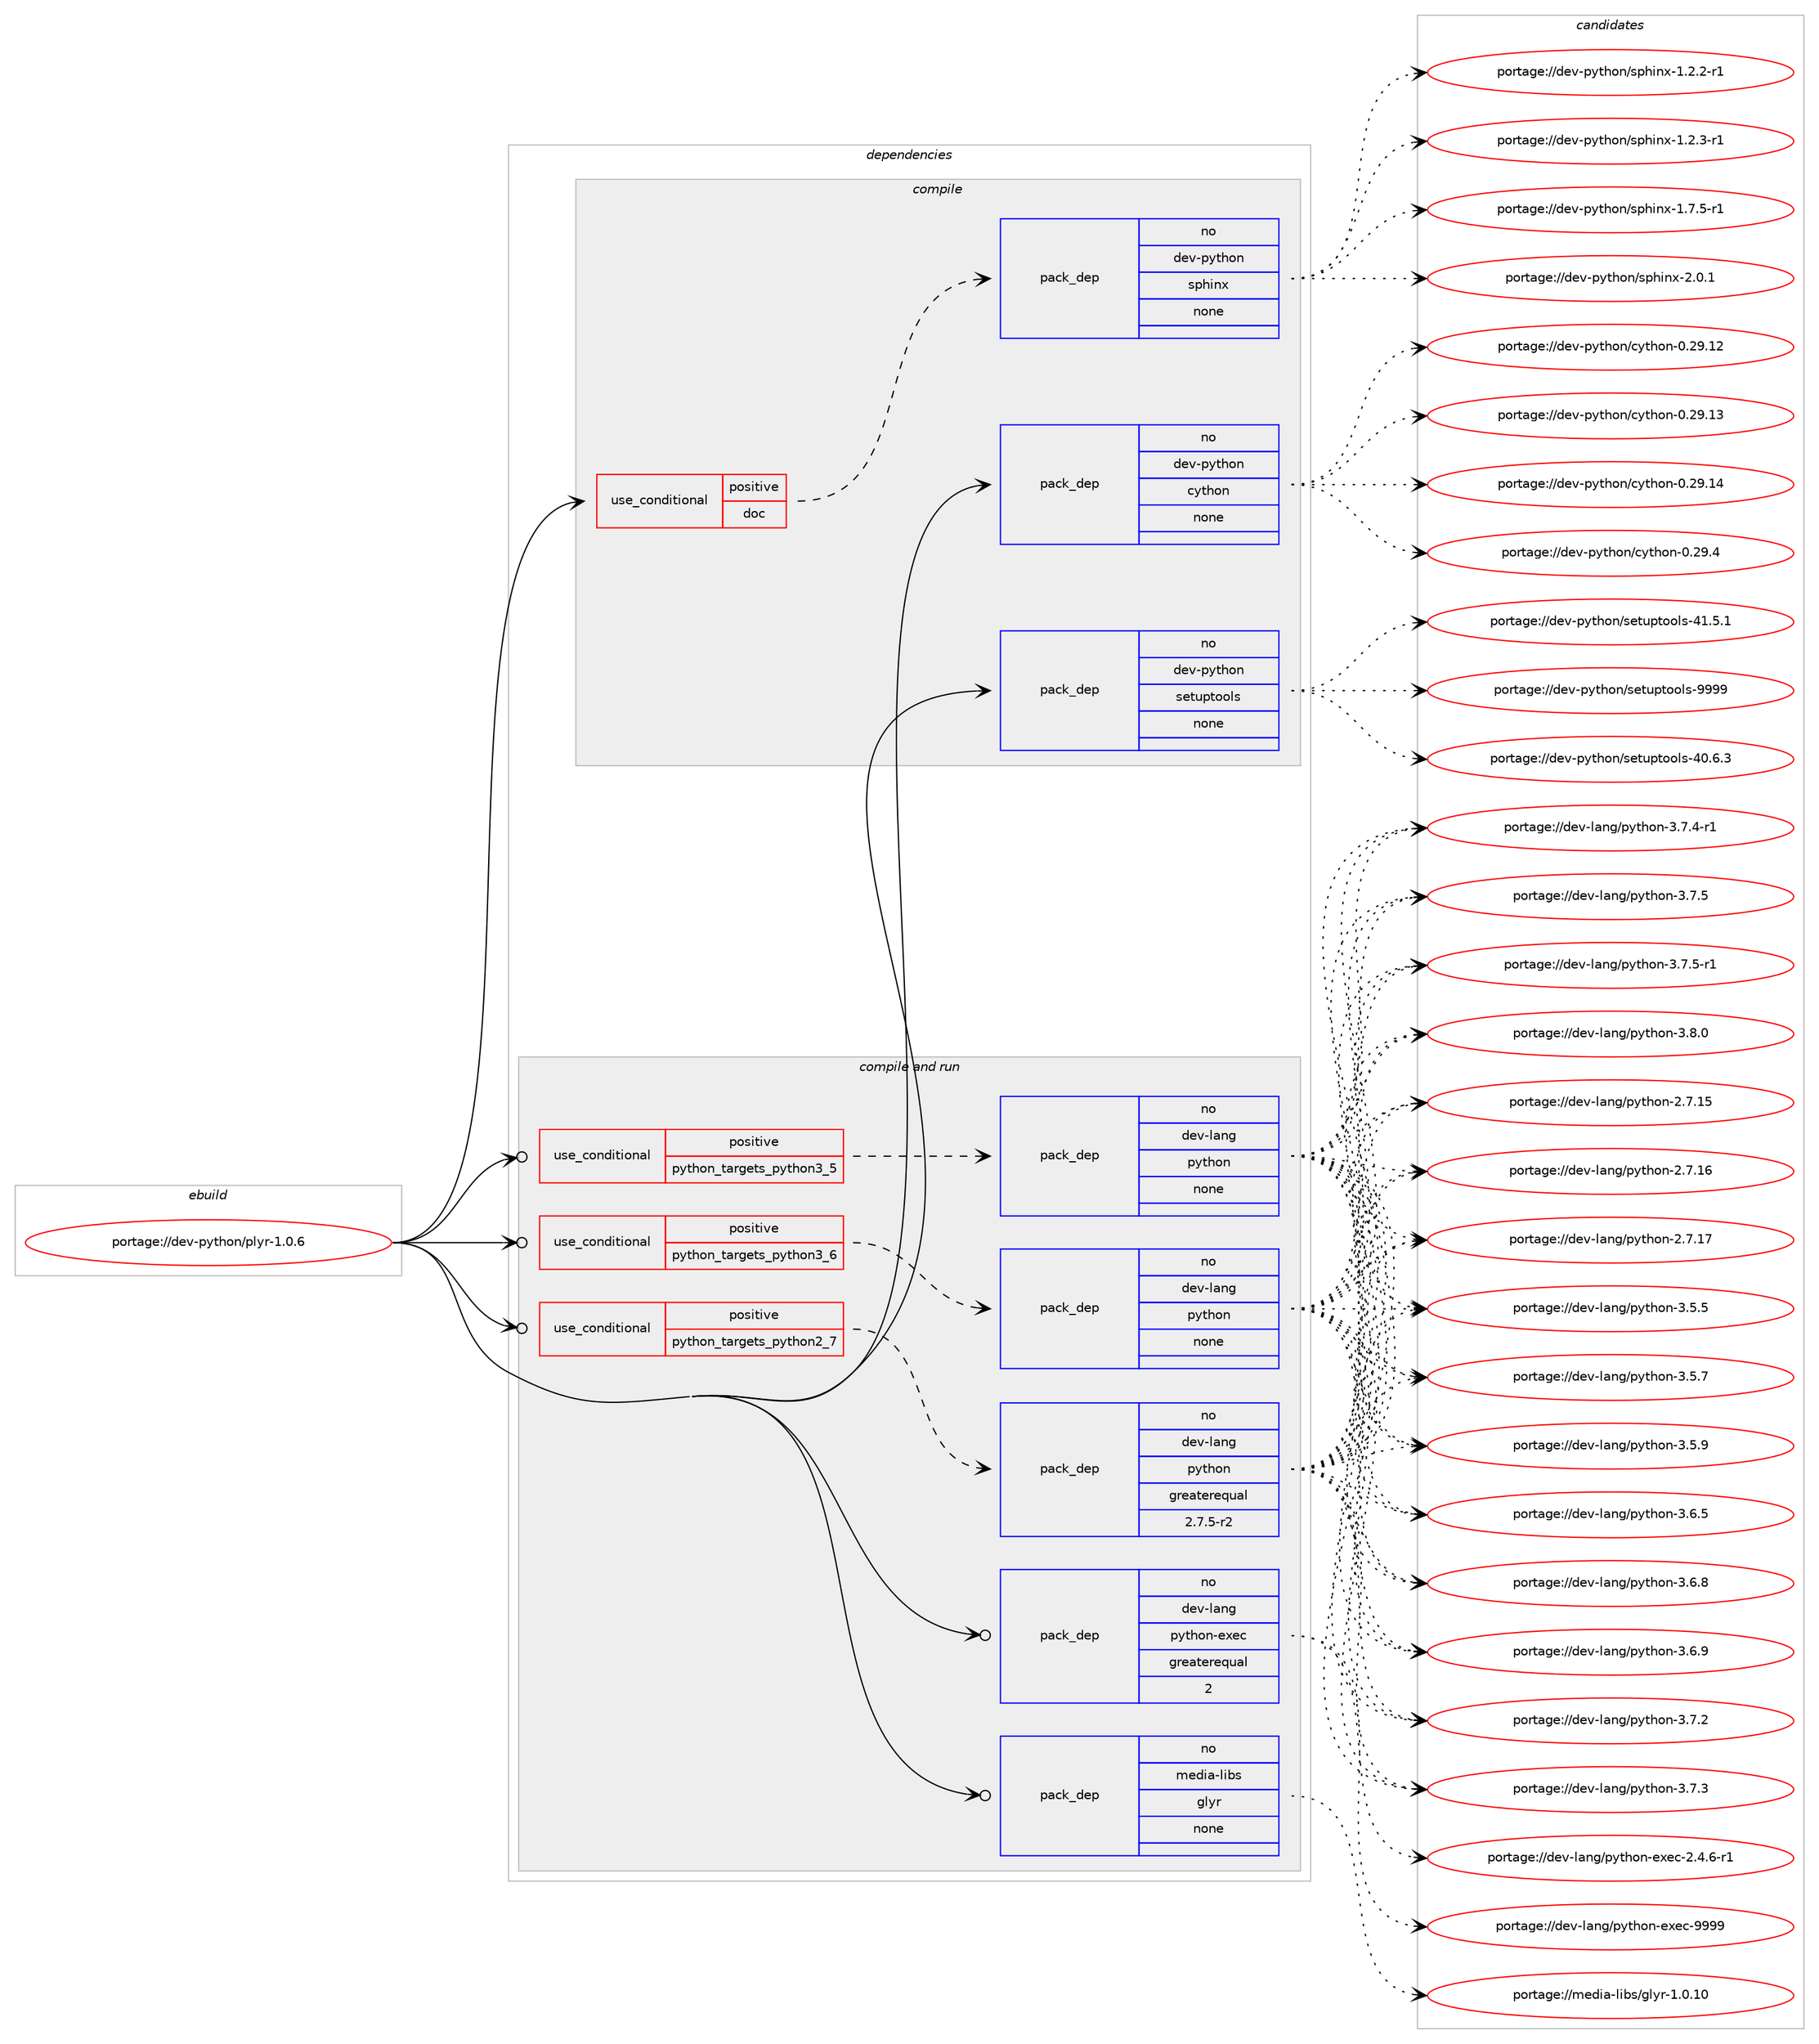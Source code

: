 digraph prolog {

# *************
# Graph options
# *************

newrank=true;
concentrate=true;
compound=true;
graph [rankdir=LR,fontname=Helvetica,fontsize=10,ranksep=1.5];#, ranksep=2.5, nodesep=0.2];
edge  [arrowhead=vee];
node  [fontname=Helvetica,fontsize=10];

# **********
# The ebuild
# **********

subgraph cluster_leftcol {
color=gray;
rank=same;
label=<<i>ebuild</i>>;
id [label="portage://dev-python/plyr-1.0.6", color=red, width=4, href="../dev-python/plyr-1.0.6.svg"];
}

# ****************
# The dependencies
# ****************

subgraph cluster_midcol {
color=gray;
label=<<i>dependencies</i>>;
subgraph cluster_compile {
fillcolor="#eeeeee";
style=filled;
label=<<i>compile</i>>;
subgraph cond34130 {
dependency157818 [label=<<TABLE BORDER="0" CELLBORDER="1" CELLSPACING="0" CELLPADDING="4"><TR><TD ROWSPAN="3" CELLPADDING="10">use_conditional</TD></TR><TR><TD>positive</TD></TR><TR><TD>doc</TD></TR></TABLE>>, shape=none, color=red];
subgraph pack120317 {
dependency157819 [label=<<TABLE BORDER="0" CELLBORDER="1" CELLSPACING="0" CELLPADDING="4" WIDTH="220"><TR><TD ROWSPAN="6" CELLPADDING="30">pack_dep</TD></TR><TR><TD WIDTH="110">no</TD></TR><TR><TD>dev-python</TD></TR><TR><TD>sphinx</TD></TR><TR><TD>none</TD></TR><TR><TD></TD></TR></TABLE>>, shape=none, color=blue];
}
dependency157818:e -> dependency157819:w [weight=20,style="dashed",arrowhead="vee"];
}
id:e -> dependency157818:w [weight=20,style="solid",arrowhead="vee"];
subgraph pack120318 {
dependency157820 [label=<<TABLE BORDER="0" CELLBORDER="1" CELLSPACING="0" CELLPADDING="4" WIDTH="220"><TR><TD ROWSPAN="6" CELLPADDING="30">pack_dep</TD></TR><TR><TD WIDTH="110">no</TD></TR><TR><TD>dev-python</TD></TR><TR><TD>cython</TD></TR><TR><TD>none</TD></TR><TR><TD></TD></TR></TABLE>>, shape=none, color=blue];
}
id:e -> dependency157820:w [weight=20,style="solid",arrowhead="vee"];
subgraph pack120319 {
dependency157821 [label=<<TABLE BORDER="0" CELLBORDER="1" CELLSPACING="0" CELLPADDING="4" WIDTH="220"><TR><TD ROWSPAN="6" CELLPADDING="30">pack_dep</TD></TR><TR><TD WIDTH="110">no</TD></TR><TR><TD>dev-python</TD></TR><TR><TD>setuptools</TD></TR><TR><TD>none</TD></TR><TR><TD></TD></TR></TABLE>>, shape=none, color=blue];
}
id:e -> dependency157821:w [weight=20,style="solid",arrowhead="vee"];
}
subgraph cluster_compileandrun {
fillcolor="#eeeeee";
style=filled;
label=<<i>compile and run</i>>;
subgraph cond34131 {
dependency157822 [label=<<TABLE BORDER="0" CELLBORDER="1" CELLSPACING="0" CELLPADDING="4"><TR><TD ROWSPAN="3" CELLPADDING="10">use_conditional</TD></TR><TR><TD>positive</TD></TR><TR><TD>python_targets_python2_7</TD></TR></TABLE>>, shape=none, color=red];
subgraph pack120320 {
dependency157823 [label=<<TABLE BORDER="0" CELLBORDER="1" CELLSPACING="0" CELLPADDING="4" WIDTH="220"><TR><TD ROWSPAN="6" CELLPADDING="30">pack_dep</TD></TR><TR><TD WIDTH="110">no</TD></TR><TR><TD>dev-lang</TD></TR><TR><TD>python</TD></TR><TR><TD>greaterequal</TD></TR><TR><TD>2.7.5-r2</TD></TR></TABLE>>, shape=none, color=blue];
}
dependency157822:e -> dependency157823:w [weight=20,style="dashed",arrowhead="vee"];
}
id:e -> dependency157822:w [weight=20,style="solid",arrowhead="odotvee"];
subgraph cond34132 {
dependency157824 [label=<<TABLE BORDER="0" CELLBORDER="1" CELLSPACING="0" CELLPADDING="4"><TR><TD ROWSPAN="3" CELLPADDING="10">use_conditional</TD></TR><TR><TD>positive</TD></TR><TR><TD>python_targets_python3_5</TD></TR></TABLE>>, shape=none, color=red];
subgraph pack120321 {
dependency157825 [label=<<TABLE BORDER="0" CELLBORDER="1" CELLSPACING="0" CELLPADDING="4" WIDTH="220"><TR><TD ROWSPAN="6" CELLPADDING="30">pack_dep</TD></TR><TR><TD WIDTH="110">no</TD></TR><TR><TD>dev-lang</TD></TR><TR><TD>python</TD></TR><TR><TD>none</TD></TR><TR><TD></TD></TR></TABLE>>, shape=none, color=blue];
}
dependency157824:e -> dependency157825:w [weight=20,style="dashed",arrowhead="vee"];
}
id:e -> dependency157824:w [weight=20,style="solid",arrowhead="odotvee"];
subgraph cond34133 {
dependency157826 [label=<<TABLE BORDER="0" CELLBORDER="1" CELLSPACING="0" CELLPADDING="4"><TR><TD ROWSPAN="3" CELLPADDING="10">use_conditional</TD></TR><TR><TD>positive</TD></TR><TR><TD>python_targets_python3_6</TD></TR></TABLE>>, shape=none, color=red];
subgraph pack120322 {
dependency157827 [label=<<TABLE BORDER="0" CELLBORDER="1" CELLSPACING="0" CELLPADDING="4" WIDTH="220"><TR><TD ROWSPAN="6" CELLPADDING="30">pack_dep</TD></TR><TR><TD WIDTH="110">no</TD></TR><TR><TD>dev-lang</TD></TR><TR><TD>python</TD></TR><TR><TD>none</TD></TR><TR><TD></TD></TR></TABLE>>, shape=none, color=blue];
}
dependency157826:e -> dependency157827:w [weight=20,style="dashed",arrowhead="vee"];
}
id:e -> dependency157826:w [weight=20,style="solid",arrowhead="odotvee"];
subgraph pack120323 {
dependency157828 [label=<<TABLE BORDER="0" CELLBORDER="1" CELLSPACING="0" CELLPADDING="4" WIDTH="220"><TR><TD ROWSPAN="6" CELLPADDING="30">pack_dep</TD></TR><TR><TD WIDTH="110">no</TD></TR><TR><TD>dev-lang</TD></TR><TR><TD>python-exec</TD></TR><TR><TD>greaterequal</TD></TR><TR><TD>2</TD></TR></TABLE>>, shape=none, color=blue];
}
id:e -> dependency157828:w [weight=20,style="solid",arrowhead="odotvee"];
subgraph pack120324 {
dependency157829 [label=<<TABLE BORDER="0" CELLBORDER="1" CELLSPACING="0" CELLPADDING="4" WIDTH="220"><TR><TD ROWSPAN="6" CELLPADDING="30">pack_dep</TD></TR><TR><TD WIDTH="110">no</TD></TR><TR><TD>media-libs</TD></TR><TR><TD>glyr</TD></TR><TR><TD>none</TD></TR><TR><TD></TD></TR></TABLE>>, shape=none, color=blue];
}
id:e -> dependency157829:w [weight=20,style="solid",arrowhead="odotvee"];
}
subgraph cluster_run {
fillcolor="#eeeeee";
style=filled;
label=<<i>run</i>>;
}
}

# **************
# The candidates
# **************

subgraph cluster_choices {
rank=same;
color=gray;
label=<<i>candidates</i>>;

subgraph choice120317 {
color=black;
nodesep=1;
choiceportage10010111845112121116104111110471151121041051101204549465046504511449 [label="portage://dev-python/sphinx-1.2.2-r1", color=red, width=4,href="../dev-python/sphinx-1.2.2-r1.svg"];
choiceportage10010111845112121116104111110471151121041051101204549465046514511449 [label="portage://dev-python/sphinx-1.2.3-r1", color=red, width=4,href="../dev-python/sphinx-1.2.3-r1.svg"];
choiceportage10010111845112121116104111110471151121041051101204549465546534511449 [label="portage://dev-python/sphinx-1.7.5-r1", color=red, width=4,href="../dev-python/sphinx-1.7.5-r1.svg"];
choiceportage1001011184511212111610411111047115112104105110120455046484649 [label="portage://dev-python/sphinx-2.0.1", color=red, width=4,href="../dev-python/sphinx-2.0.1.svg"];
dependency157819:e -> choiceportage10010111845112121116104111110471151121041051101204549465046504511449:w [style=dotted,weight="100"];
dependency157819:e -> choiceportage10010111845112121116104111110471151121041051101204549465046514511449:w [style=dotted,weight="100"];
dependency157819:e -> choiceportage10010111845112121116104111110471151121041051101204549465546534511449:w [style=dotted,weight="100"];
dependency157819:e -> choiceportage1001011184511212111610411111047115112104105110120455046484649:w [style=dotted,weight="100"];
}
subgraph choice120318 {
color=black;
nodesep=1;
choiceportage1001011184511212111610411111047991211161041111104548465057464950 [label="portage://dev-python/cython-0.29.12", color=red, width=4,href="../dev-python/cython-0.29.12.svg"];
choiceportage1001011184511212111610411111047991211161041111104548465057464951 [label="portage://dev-python/cython-0.29.13", color=red, width=4,href="../dev-python/cython-0.29.13.svg"];
choiceportage1001011184511212111610411111047991211161041111104548465057464952 [label="portage://dev-python/cython-0.29.14", color=red, width=4,href="../dev-python/cython-0.29.14.svg"];
choiceportage10010111845112121116104111110479912111610411111045484650574652 [label="portage://dev-python/cython-0.29.4", color=red, width=4,href="../dev-python/cython-0.29.4.svg"];
dependency157820:e -> choiceportage1001011184511212111610411111047991211161041111104548465057464950:w [style=dotted,weight="100"];
dependency157820:e -> choiceportage1001011184511212111610411111047991211161041111104548465057464951:w [style=dotted,weight="100"];
dependency157820:e -> choiceportage1001011184511212111610411111047991211161041111104548465057464952:w [style=dotted,weight="100"];
dependency157820:e -> choiceportage10010111845112121116104111110479912111610411111045484650574652:w [style=dotted,weight="100"];
}
subgraph choice120319 {
color=black;
nodesep=1;
choiceportage100101118451121211161041111104711510111611711211611111110811545524846544651 [label="portage://dev-python/setuptools-40.6.3", color=red, width=4,href="../dev-python/setuptools-40.6.3.svg"];
choiceportage100101118451121211161041111104711510111611711211611111110811545524946534649 [label="portage://dev-python/setuptools-41.5.1", color=red, width=4,href="../dev-python/setuptools-41.5.1.svg"];
choiceportage10010111845112121116104111110471151011161171121161111111081154557575757 [label="portage://dev-python/setuptools-9999", color=red, width=4,href="../dev-python/setuptools-9999.svg"];
dependency157821:e -> choiceportage100101118451121211161041111104711510111611711211611111110811545524846544651:w [style=dotted,weight="100"];
dependency157821:e -> choiceportage100101118451121211161041111104711510111611711211611111110811545524946534649:w [style=dotted,weight="100"];
dependency157821:e -> choiceportage10010111845112121116104111110471151011161171121161111111081154557575757:w [style=dotted,weight="100"];
}
subgraph choice120320 {
color=black;
nodesep=1;
choiceportage10010111845108971101034711212111610411111045504655464953 [label="portage://dev-lang/python-2.7.15", color=red, width=4,href="../dev-lang/python-2.7.15.svg"];
choiceportage10010111845108971101034711212111610411111045504655464954 [label="portage://dev-lang/python-2.7.16", color=red, width=4,href="../dev-lang/python-2.7.16.svg"];
choiceportage10010111845108971101034711212111610411111045504655464955 [label="portage://dev-lang/python-2.7.17", color=red, width=4,href="../dev-lang/python-2.7.17.svg"];
choiceportage100101118451089711010347112121116104111110455146534653 [label="portage://dev-lang/python-3.5.5", color=red, width=4,href="../dev-lang/python-3.5.5.svg"];
choiceportage100101118451089711010347112121116104111110455146534655 [label="portage://dev-lang/python-3.5.7", color=red, width=4,href="../dev-lang/python-3.5.7.svg"];
choiceportage100101118451089711010347112121116104111110455146534657 [label="portage://dev-lang/python-3.5.9", color=red, width=4,href="../dev-lang/python-3.5.9.svg"];
choiceportage100101118451089711010347112121116104111110455146544653 [label="portage://dev-lang/python-3.6.5", color=red, width=4,href="../dev-lang/python-3.6.5.svg"];
choiceportage100101118451089711010347112121116104111110455146544656 [label="portage://dev-lang/python-3.6.8", color=red, width=4,href="../dev-lang/python-3.6.8.svg"];
choiceportage100101118451089711010347112121116104111110455146544657 [label="portage://dev-lang/python-3.6.9", color=red, width=4,href="../dev-lang/python-3.6.9.svg"];
choiceportage100101118451089711010347112121116104111110455146554650 [label="portage://dev-lang/python-3.7.2", color=red, width=4,href="../dev-lang/python-3.7.2.svg"];
choiceportage100101118451089711010347112121116104111110455146554651 [label="portage://dev-lang/python-3.7.3", color=red, width=4,href="../dev-lang/python-3.7.3.svg"];
choiceportage1001011184510897110103471121211161041111104551465546524511449 [label="portage://dev-lang/python-3.7.4-r1", color=red, width=4,href="../dev-lang/python-3.7.4-r1.svg"];
choiceportage100101118451089711010347112121116104111110455146554653 [label="portage://dev-lang/python-3.7.5", color=red, width=4,href="../dev-lang/python-3.7.5.svg"];
choiceportage1001011184510897110103471121211161041111104551465546534511449 [label="portage://dev-lang/python-3.7.5-r1", color=red, width=4,href="../dev-lang/python-3.7.5-r1.svg"];
choiceportage100101118451089711010347112121116104111110455146564648 [label="portage://dev-lang/python-3.8.0", color=red, width=4,href="../dev-lang/python-3.8.0.svg"];
dependency157823:e -> choiceportage10010111845108971101034711212111610411111045504655464953:w [style=dotted,weight="100"];
dependency157823:e -> choiceportage10010111845108971101034711212111610411111045504655464954:w [style=dotted,weight="100"];
dependency157823:e -> choiceportage10010111845108971101034711212111610411111045504655464955:w [style=dotted,weight="100"];
dependency157823:e -> choiceportage100101118451089711010347112121116104111110455146534653:w [style=dotted,weight="100"];
dependency157823:e -> choiceportage100101118451089711010347112121116104111110455146534655:w [style=dotted,weight="100"];
dependency157823:e -> choiceportage100101118451089711010347112121116104111110455146534657:w [style=dotted,weight="100"];
dependency157823:e -> choiceportage100101118451089711010347112121116104111110455146544653:w [style=dotted,weight="100"];
dependency157823:e -> choiceportage100101118451089711010347112121116104111110455146544656:w [style=dotted,weight="100"];
dependency157823:e -> choiceportage100101118451089711010347112121116104111110455146544657:w [style=dotted,weight="100"];
dependency157823:e -> choiceportage100101118451089711010347112121116104111110455146554650:w [style=dotted,weight="100"];
dependency157823:e -> choiceportage100101118451089711010347112121116104111110455146554651:w [style=dotted,weight="100"];
dependency157823:e -> choiceportage1001011184510897110103471121211161041111104551465546524511449:w [style=dotted,weight="100"];
dependency157823:e -> choiceportage100101118451089711010347112121116104111110455146554653:w [style=dotted,weight="100"];
dependency157823:e -> choiceportage1001011184510897110103471121211161041111104551465546534511449:w [style=dotted,weight="100"];
dependency157823:e -> choiceportage100101118451089711010347112121116104111110455146564648:w [style=dotted,weight="100"];
}
subgraph choice120321 {
color=black;
nodesep=1;
choiceportage10010111845108971101034711212111610411111045504655464953 [label="portage://dev-lang/python-2.7.15", color=red, width=4,href="../dev-lang/python-2.7.15.svg"];
choiceportage10010111845108971101034711212111610411111045504655464954 [label="portage://dev-lang/python-2.7.16", color=red, width=4,href="../dev-lang/python-2.7.16.svg"];
choiceportage10010111845108971101034711212111610411111045504655464955 [label="portage://dev-lang/python-2.7.17", color=red, width=4,href="../dev-lang/python-2.7.17.svg"];
choiceportage100101118451089711010347112121116104111110455146534653 [label="portage://dev-lang/python-3.5.5", color=red, width=4,href="../dev-lang/python-3.5.5.svg"];
choiceportage100101118451089711010347112121116104111110455146534655 [label="portage://dev-lang/python-3.5.7", color=red, width=4,href="../dev-lang/python-3.5.7.svg"];
choiceportage100101118451089711010347112121116104111110455146534657 [label="portage://dev-lang/python-3.5.9", color=red, width=4,href="../dev-lang/python-3.5.9.svg"];
choiceportage100101118451089711010347112121116104111110455146544653 [label="portage://dev-lang/python-3.6.5", color=red, width=4,href="../dev-lang/python-3.6.5.svg"];
choiceportage100101118451089711010347112121116104111110455146544656 [label="portage://dev-lang/python-3.6.8", color=red, width=4,href="../dev-lang/python-3.6.8.svg"];
choiceportage100101118451089711010347112121116104111110455146544657 [label="portage://dev-lang/python-3.6.9", color=red, width=4,href="../dev-lang/python-3.6.9.svg"];
choiceportage100101118451089711010347112121116104111110455146554650 [label="portage://dev-lang/python-3.7.2", color=red, width=4,href="../dev-lang/python-3.7.2.svg"];
choiceportage100101118451089711010347112121116104111110455146554651 [label="portage://dev-lang/python-3.7.3", color=red, width=4,href="../dev-lang/python-3.7.3.svg"];
choiceportage1001011184510897110103471121211161041111104551465546524511449 [label="portage://dev-lang/python-3.7.4-r1", color=red, width=4,href="../dev-lang/python-3.7.4-r1.svg"];
choiceportage100101118451089711010347112121116104111110455146554653 [label="portage://dev-lang/python-3.7.5", color=red, width=4,href="../dev-lang/python-3.7.5.svg"];
choiceportage1001011184510897110103471121211161041111104551465546534511449 [label="portage://dev-lang/python-3.7.5-r1", color=red, width=4,href="../dev-lang/python-3.7.5-r1.svg"];
choiceportage100101118451089711010347112121116104111110455146564648 [label="portage://dev-lang/python-3.8.0", color=red, width=4,href="../dev-lang/python-3.8.0.svg"];
dependency157825:e -> choiceportage10010111845108971101034711212111610411111045504655464953:w [style=dotted,weight="100"];
dependency157825:e -> choiceportage10010111845108971101034711212111610411111045504655464954:w [style=dotted,weight="100"];
dependency157825:e -> choiceportage10010111845108971101034711212111610411111045504655464955:w [style=dotted,weight="100"];
dependency157825:e -> choiceportage100101118451089711010347112121116104111110455146534653:w [style=dotted,weight="100"];
dependency157825:e -> choiceportage100101118451089711010347112121116104111110455146534655:w [style=dotted,weight="100"];
dependency157825:e -> choiceportage100101118451089711010347112121116104111110455146534657:w [style=dotted,weight="100"];
dependency157825:e -> choiceportage100101118451089711010347112121116104111110455146544653:w [style=dotted,weight="100"];
dependency157825:e -> choiceportage100101118451089711010347112121116104111110455146544656:w [style=dotted,weight="100"];
dependency157825:e -> choiceportage100101118451089711010347112121116104111110455146544657:w [style=dotted,weight="100"];
dependency157825:e -> choiceportage100101118451089711010347112121116104111110455146554650:w [style=dotted,weight="100"];
dependency157825:e -> choiceportage100101118451089711010347112121116104111110455146554651:w [style=dotted,weight="100"];
dependency157825:e -> choiceportage1001011184510897110103471121211161041111104551465546524511449:w [style=dotted,weight="100"];
dependency157825:e -> choiceportage100101118451089711010347112121116104111110455146554653:w [style=dotted,weight="100"];
dependency157825:e -> choiceportage1001011184510897110103471121211161041111104551465546534511449:w [style=dotted,weight="100"];
dependency157825:e -> choiceportage100101118451089711010347112121116104111110455146564648:w [style=dotted,weight="100"];
}
subgraph choice120322 {
color=black;
nodesep=1;
choiceportage10010111845108971101034711212111610411111045504655464953 [label="portage://dev-lang/python-2.7.15", color=red, width=4,href="../dev-lang/python-2.7.15.svg"];
choiceportage10010111845108971101034711212111610411111045504655464954 [label="portage://dev-lang/python-2.7.16", color=red, width=4,href="../dev-lang/python-2.7.16.svg"];
choiceportage10010111845108971101034711212111610411111045504655464955 [label="portage://dev-lang/python-2.7.17", color=red, width=4,href="../dev-lang/python-2.7.17.svg"];
choiceportage100101118451089711010347112121116104111110455146534653 [label="portage://dev-lang/python-3.5.5", color=red, width=4,href="../dev-lang/python-3.5.5.svg"];
choiceportage100101118451089711010347112121116104111110455146534655 [label="portage://dev-lang/python-3.5.7", color=red, width=4,href="../dev-lang/python-3.5.7.svg"];
choiceportage100101118451089711010347112121116104111110455146534657 [label="portage://dev-lang/python-3.5.9", color=red, width=4,href="../dev-lang/python-3.5.9.svg"];
choiceportage100101118451089711010347112121116104111110455146544653 [label="portage://dev-lang/python-3.6.5", color=red, width=4,href="../dev-lang/python-3.6.5.svg"];
choiceportage100101118451089711010347112121116104111110455146544656 [label="portage://dev-lang/python-3.6.8", color=red, width=4,href="../dev-lang/python-3.6.8.svg"];
choiceportage100101118451089711010347112121116104111110455146544657 [label="portage://dev-lang/python-3.6.9", color=red, width=4,href="../dev-lang/python-3.6.9.svg"];
choiceportage100101118451089711010347112121116104111110455146554650 [label="portage://dev-lang/python-3.7.2", color=red, width=4,href="../dev-lang/python-3.7.2.svg"];
choiceportage100101118451089711010347112121116104111110455146554651 [label="portage://dev-lang/python-3.7.3", color=red, width=4,href="../dev-lang/python-3.7.3.svg"];
choiceportage1001011184510897110103471121211161041111104551465546524511449 [label="portage://dev-lang/python-3.7.4-r1", color=red, width=4,href="../dev-lang/python-3.7.4-r1.svg"];
choiceportage100101118451089711010347112121116104111110455146554653 [label="portage://dev-lang/python-3.7.5", color=red, width=4,href="../dev-lang/python-3.7.5.svg"];
choiceportage1001011184510897110103471121211161041111104551465546534511449 [label="portage://dev-lang/python-3.7.5-r1", color=red, width=4,href="../dev-lang/python-3.7.5-r1.svg"];
choiceportage100101118451089711010347112121116104111110455146564648 [label="portage://dev-lang/python-3.8.0", color=red, width=4,href="../dev-lang/python-3.8.0.svg"];
dependency157827:e -> choiceportage10010111845108971101034711212111610411111045504655464953:w [style=dotted,weight="100"];
dependency157827:e -> choiceportage10010111845108971101034711212111610411111045504655464954:w [style=dotted,weight="100"];
dependency157827:e -> choiceportage10010111845108971101034711212111610411111045504655464955:w [style=dotted,weight="100"];
dependency157827:e -> choiceportage100101118451089711010347112121116104111110455146534653:w [style=dotted,weight="100"];
dependency157827:e -> choiceportage100101118451089711010347112121116104111110455146534655:w [style=dotted,weight="100"];
dependency157827:e -> choiceportage100101118451089711010347112121116104111110455146534657:w [style=dotted,weight="100"];
dependency157827:e -> choiceportage100101118451089711010347112121116104111110455146544653:w [style=dotted,weight="100"];
dependency157827:e -> choiceportage100101118451089711010347112121116104111110455146544656:w [style=dotted,weight="100"];
dependency157827:e -> choiceportage100101118451089711010347112121116104111110455146544657:w [style=dotted,weight="100"];
dependency157827:e -> choiceportage100101118451089711010347112121116104111110455146554650:w [style=dotted,weight="100"];
dependency157827:e -> choiceportage100101118451089711010347112121116104111110455146554651:w [style=dotted,weight="100"];
dependency157827:e -> choiceportage1001011184510897110103471121211161041111104551465546524511449:w [style=dotted,weight="100"];
dependency157827:e -> choiceportage100101118451089711010347112121116104111110455146554653:w [style=dotted,weight="100"];
dependency157827:e -> choiceportage1001011184510897110103471121211161041111104551465546534511449:w [style=dotted,weight="100"];
dependency157827:e -> choiceportage100101118451089711010347112121116104111110455146564648:w [style=dotted,weight="100"];
}
subgraph choice120323 {
color=black;
nodesep=1;
choiceportage10010111845108971101034711212111610411111045101120101994550465246544511449 [label="portage://dev-lang/python-exec-2.4.6-r1", color=red, width=4,href="../dev-lang/python-exec-2.4.6-r1.svg"];
choiceportage10010111845108971101034711212111610411111045101120101994557575757 [label="portage://dev-lang/python-exec-9999", color=red, width=4,href="../dev-lang/python-exec-9999.svg"];
dependency157828:e -> choiceportage10010111845108971101034711212111610411111045101120101994550465246544511449:w [style=dotted,weight="100"];
dependency157828:e -> choiceportage10010111845108971101034711212111610411111045101120101994557575757:w [style=dotted,weight="100"];
}
subgraph choice120324 {
color=black;
nodesep=1;
choiceportage1091011001059745108105981154710310812111445494648464948 [label="portage://media-libs/glyr-1.0.10", color=red, width=4,href="../media-libs/glyr-1.0.10.svg"];
dependency157829:e -> choiceportage1091011001059745108105981154710310812111445494648464948:w [style=dotted,weight="100"];
}
}

}
